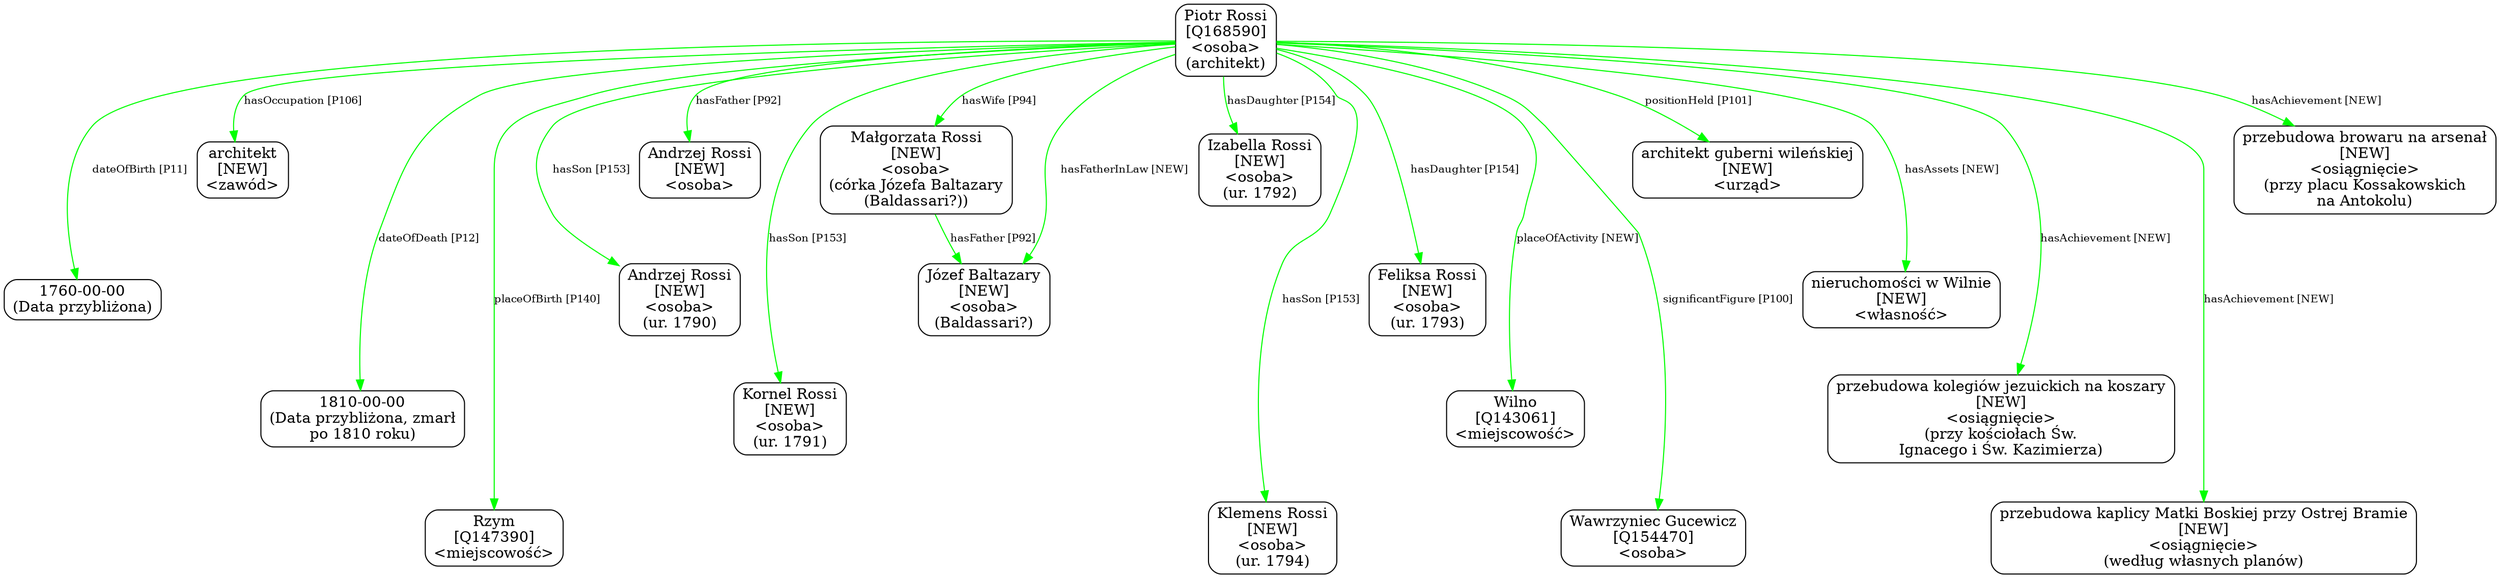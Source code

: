 digraph {
	node [shape=box,
		style=rounded
	];
	edge [fontsize=10];
	"Piotr Rossi
[Q168590]
<osoba>
(architekt)"	[color=black,
		label="Piotr Rossi
[Q168590]
<osoba>
(architekt)"];
	"Małgorzata Rossi
[NEW]
<osoba>
(córka Józefa Baltazary
(Baldassari?))"	[color=black,
		label="Małgorzata Rossi
[NEW]
<osoba>
(córka Józefa Baltazary
(Baldassari?))"];
	"Piotr Rossi
[Q168590]
<osoba>
(architekt)" -> "Małgorzata Rossi
[NEW]
<osoba>
(córka Józefa Baltazary
(Baldassari?))"	[color=green,
		label="hasWife [P94]"];
	"Piotr Rossi
[Q168590]
<osoba>
(architekt)" -> "architekt
[NEW]
<zawód>"	[color=green,
		label="hasOccupation [P106]",
		minlen=1];
	"Piotr Rossi
[Q168590]
<osoba>
(architekt)" -> "1760-00-00
(Data przybliżona)"	[color=green,
		label="dateOfBirth [P11]",
		minlen=2];
	"Piotr Rossi
[Q168590]
<osoba>
(architekt)" -> "1810-00-00
(Data przybliżona, zmarł
po 1810 roku)"	[color=green,
		label="dateOfDeath [P12]",
		minlen=3];
	"Piotr Rossi
[Q168590]
<osoba>
(architekt)" -> "Rzym
[Q147390]
<miejscowość>"	[color=green,
		label="placeOfBirth [P140]",
		minlen=4];
	"Piotr Rossi
[Q168590]
<osoba>
(architekt)" -> "Andrzej Rossi
[NEW]
<osoba>"	[color=green,
		label="hasFather [P92]",
		minlen=1];
	"Piotr Rossi
[Q168590]
<osoba>
(architekt)" -> "Andrzej Rossi
[NEW]
<osoba>
(ur. 1790)"	[color=green,
		label="hasSon [P153]",
		minlen=2];
	"Piotr Rossi
[Q168590]
<osoba>
(architekt)" -> "Kornel Rossi
[NEW]
<osoba>
(ur. 1791)"	[color=green,
		label="hasSon [P153]",
		minlen=3];
	"Piotr Rossi
[Q168590]
<osoba>
(architekt)" -> "Klemens Rossi
[NEW]
<osoba>
(ur. 1794)"	[color=green,
		label="hasSon [P153]",
		minlen=4];
	"Piotr Rossi
[Q168590]
<osoba>
(architekt)" -> "Izabella Rossi
[NEW]
<osoba>
(ur. 1792)"	[color=green,
		label="hasDaughter [P154]",
		minlen=1];
	"Piotr Rossi
[Q168590]
<osoba>
(architekt)" -> "Feliksa Rossi
[NEW]
<osoba>
(ur. 1793)"	[color=green,
		label="hasDaughter [P154]",
		minlen=2];
	"Piotr Rossi
[Q168590]
<osoba>
(architekt)" -> "Wilno
[Q143061]
<miejscowość>"	[color=green,
		label="placeOfActivity [NEW]",
		minlen=3];
	"Piotr Rossi
[Q168590]
<osoba>
(architekt)" -> "Wawrzyniec Gucewicz
[Q154470]
<osoba>"	[color=green,
		label="significantFigure [P100]",
		minlen=4];
	"Piotr Rossi
[Q168590]
<osoba>
(architekt)" -> "Józef Baltazary
[NEW]
<osoba>
(Baldassari?)"	[color=green,
		label="hasFatherInLaw [NEW]"];
	"Piotr Rossi
[Q168590]
<osoba>
(architekt)" -> "architekt guberni wileńskiej
[NEW]
<urząd>"	[color=green,
		label="positionHeld [P101]",
		minlen=1];
	"Piotr Rossi
[Q168590]
<osoba>
(architekt)" -> "nieruchomości w Wilnie
[NEW]
<własność>"	[color=green,
		label="hasAssets [NEW]",
		minlen=2];
	"Piotr Rossi
[Q168590]
<osoba>
(architekt)" -> "przebudowa kolegiów jezuickich na koszary
[NEW]
<osiągnięcie>
(przy kościołach Św.
Ignacego i Św. Kazimierza)"	[color=green,
		label="hasAchievement [NEW]",
		minlen=3];
	"Piotr Rossi
[Q168590]
<osoba>
(architekt)" -> "przebudowa kaplicy Matki Boskiej przy Ostrej Bramie
[NEW]
<osiągnięcie>
(według własnych planów)"	[color=green,
		label="hasAchievement [NEW]",
		minlen=4];
	"Piotr Rossi
[Q168590]
<osoba>
(architekt)" -> "przebudowa browaru na arsenał
[NEW]
<osiągnięcie>
(przy placu Kossakowskich
na Antokolu)"	[color=green,
		label="hasAchievement [NEW]",
		minlen=1];
	"Małgorzata Rossi
[NEW]
<osoba>
(córka Józefa Baltazary
(Baldassari?))" -> "Józef Baltazary
[NEW]
<osoba>
(Baldassari?)"	[color=green,
		label="hasFather [P92]"];
}
